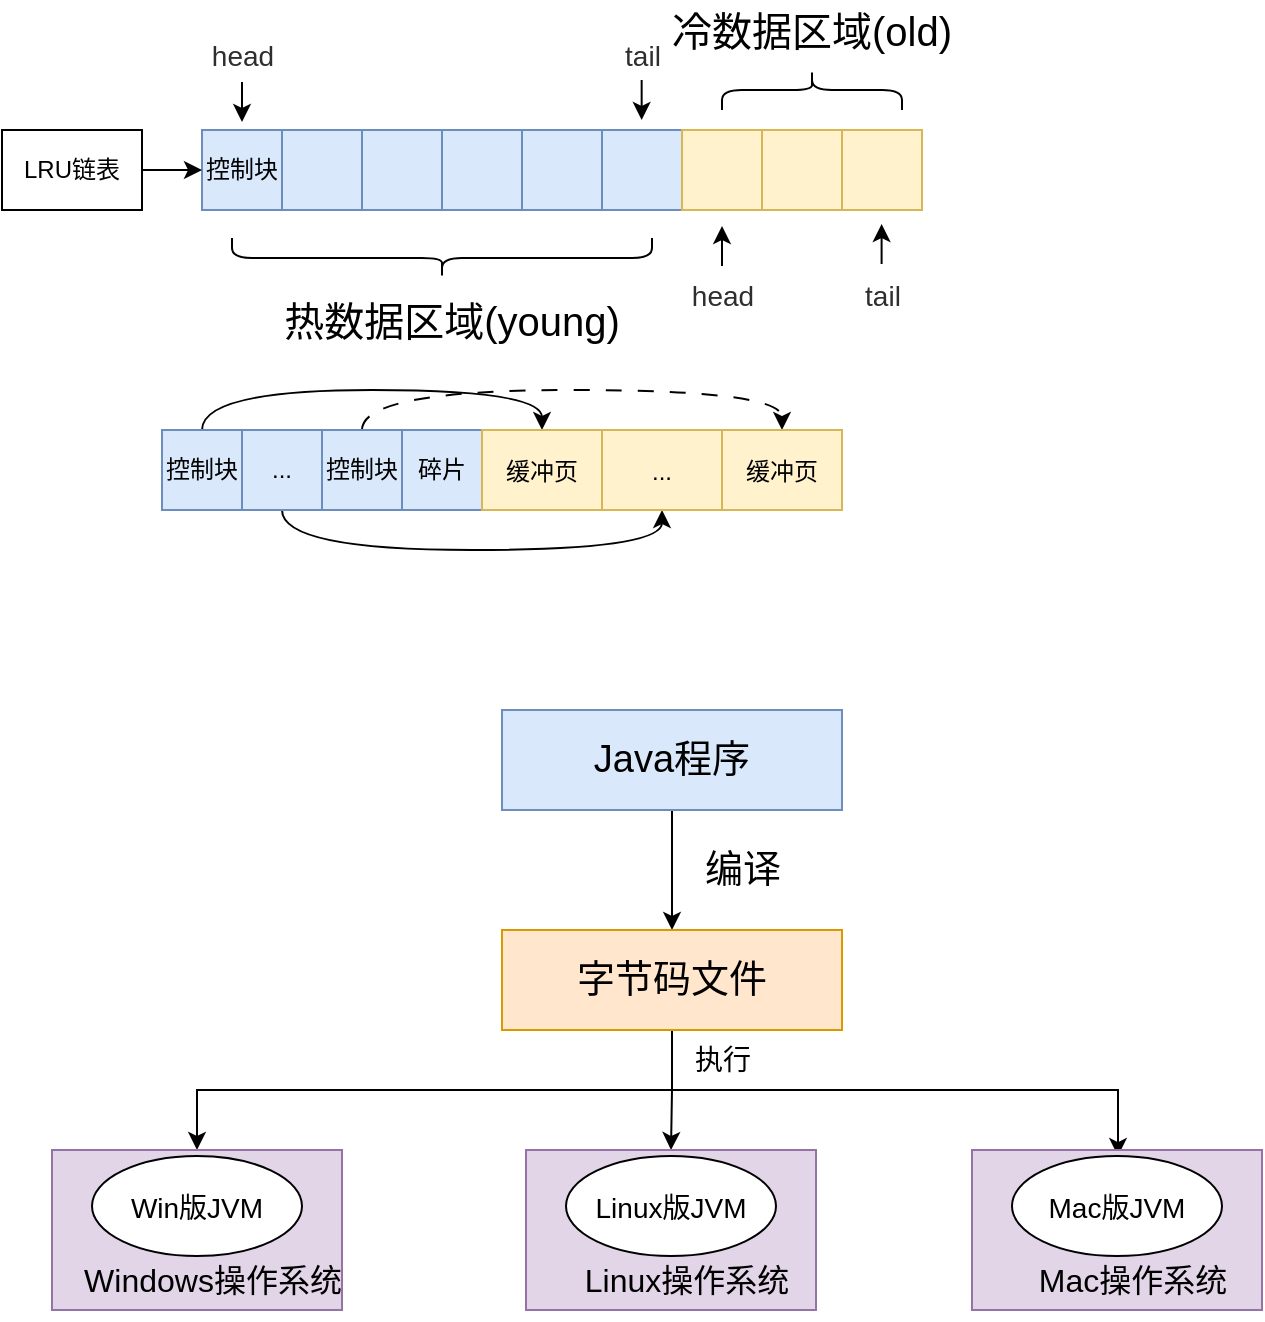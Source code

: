 <mxfile version="20.8.17" type="github"><diagram name="第 1 页" id="_HNAuIAqGcMPQ-HefIn3"><mxGraphModel dx="875" dy="489" grid="1" gridSize="10" guides="1" tooltips="1" connect="1" arrows="1" fold="1" page="1" pageScale="1" pageWidth="827" pageHeight="1169" math="0" shadow="0"><root><mxCell id="0"/><mxCell id="1" parent="0"/><mxCell id="5dXjbO30SF6ZtaH3zKIs-1" value="控制块" style="whiteSpace=wrap;html=1;aspect=fixed;fillColor=#dae8fc;strokeColor=#6c8ebf;" parent="1" vertex="1"><mxGeometry x="120" y="220" width="40" height="40" as="geometry"/></mxCell><mxCell id="5dXjbO30SF6ZtaH3zKIs-2" value="" style="whiteSpace=wrap;html=1;aspect=fixed;fillColor=#dae8fc;strokeColor=#6c8ebf;" parent="1" vertex="1"><mxGeometry x="160" y="220" width="40" height="40" as="geometry"/></mxCell><mxCell id="5dXjbO30SF6ZtaH3zKIs-3" value="" style="whiteSpace=wrap;html=1;aspect=fixed;fillColor=#dae8fc;strokeColor=#6c8ebf;" parent="1" vertex="1"><mxGeometry x="200" y="220" width="40" height="40" as="geometry"/></mxCell><mxCell id="5dXjbO30SF6ZtaH3zKIs-4" value="" style="whiteSpace=wrap;html=1;aspect=fixed;fillColor=#dae8fc;strokeColor=#6c8ebf;" parent="1" vertex="1"><mxGeometry x="240" y="220" width="40" height="40" as="geometry"/></mxCell><mxCell id="5dXjbO30SF6ZtaH3zKIs-5" value="" style="whiteSpace=wrap;html=1;aspect=fixed;fillColor=#dae8fc;strokeColor=#6c8ebf;" parent="1" vertex="1"><mxGeometry x="280" y="220" width="40" height="40" as="geometry"/></mxCell><mxCell id="5dXjbO30SF6ZtaH3zKIs-6" value="" style="whiteSpace=wrap;html=1;aspect=fixed;fillColor=#dae8fc;strokeColor=#6c8ebf;" parent="1" vertex="1"><mxGeometry x="320" y="220" width="40" height="40" as="geometry"/></mxCell><mxCell id="5dXjbO30SF6ZtaH3zKIs-7" value="" style="whiteSpace=wrap;html=1;aspect=fixed;fillColor=#fff2cc;strokeColor=#d6b656;" parent="1" vertex="1"><mxGeometry x="360" y="220" width="40" height="40" as="geometry"/></mxCell><mxCell id="5dXjbO30SF6ZtaH3zKIs-8" value="" style="whiteSpace=wrap;html=1;aspect=fixed;fillColor=#fff2cc;strokeColor=#d6b656;" parent="1" vertex="1"><mxGeometry x="400" y="220" width="40" height="40" as="geometry"/></mxCell><mxCell id="5dXjbO30SF6ZtaH3zKIs-9" value="" style="whiteSpace=wrap;html=1;aspect=fixed;fillColor=#fff2cc;strokeColor=#d6b656;" parent="1" vertex="1"><mxGeometry x="440" y="220" width="40" height="40" as="geometry"/></mxCell><mxCell id="5dXjbO30SF6ZtaH3zKIs-10" value="LRU链表" style="rounded=0;whiteSpace=wrap;html=1;" parent="1" vertex="1"><mxGeometry x="20" y="220" width="70" height="40" as="geometry"/></mxCell><mxCell id="5dXjbO30SF6ZtaH3zKIs-12" value="" style="endArrow=classic;html=1;rounded=0;exitX=1;exitY=0.5;exitDx=0;exitDy=0;entryX=0;entryY=0.5;entryDx=0;entryDy=0;" parent="1" source="5dXjbO30SF6ZtaH3zKIs-10" target="5dXjbO30SF6ZtaH3zKIs-1" edge="1"><mxGeometry width="50" height="50" relative="1" as="geometry"><mxPoint x="390" y="330" as="sourcePoint"/><mxPoint x="440" y="280" as="targetPoint"/></mxGeometry></mxCell><mxCell id="5dXjbO30SF6ZtaH3zKIs-13" value="" style="shape=curlyBracket;whiteSpace=wrap;html=1;rounded=1;flipH=1;labelPosition=right;verticalLabelPosition=middle;align=left;verticalAlign=middle;rotation=90;" parent="1" vertex="1"><mxGeometry x="230" y="179" width="20" height="210" as="geometry"/></mxCell><mxCell id="5dXjbO30SF6ZtaH3zKIs-14" value="&lt;font style=&quot;font-size: 20px;&quot;&gt;热数据区域(young)&lt;/font&gt;" style="text;html=1;align=center;verticalAlign=middle;whiteSpace=wrap;rounded=0;" parent="1" vertex="1"><mxGeometry x="160" y="300" width="170" height="30" as="geometry"/></mxCell><mxCell id="5dXjbO30SF6ZtaH3zKIs-15" value="" style="shape=curlyBracket;whiteSpace=wrap;html=1;rounded=1;labelPosition=left;verticalLabelPosition=middle;align=right;verticalAlign=middle;fontSize=20;fontColor=#CCFFFF;rotation=90;" parent="1" vertex="1"><mxGeometry x="415" y="155" width="20" height="90" as="geometry"/></mxCell><mxCell id="5dXjbO30SF6ZtaH3zKIs-16" value="&lt;font style=&quot;font-size: 20px;&quot;&gt;冷数据区域(old)&lt;/font&gt;" style="text;html=1;align=center;verticalAlign=middle;whiteSpace=wrap;rounded=0;" parent="1" vertex="1"><mxGeometry x="345" y="155" width="160" height="30" as="geometry"/></mxCell><mxCell id="5dXjbO30SF6ZtaH3zKIs-18" value="&lt;font style=&quot;font-size: 14px;&quot;&gt;head&lt;/font&gt;" style="text;html=1;align=center;verticalAlign=middle;resizable=0;points=[];autosize=1;strokeColor=none;fillColor=none;fontSize=20;fontColor=#2E2E2E;" parent="1" vertex="1"><mxGeometry x="355" y="280" width="50" height="40" as="geometry"/></mxCell><mxCell id="5dXjbO30SF6ZtaH3zKIs-19" value="" style="endArrow=classic;html=1;rounded=0;fontSize=14;fontColor=#2E2E2E;entryX=0.5;entryY=1;entryDx=0;entryDy=0;" parent="1" edge="1"><mxGeometry width="50" height="50" relative="1" as="geometry"><mxPoint x="380" y="288" as="sourcePoint"/><mxPoint x="380" y="268" as="targetPoint"/></mxGeometry></mxCell><mxCell id="5dXjbO30SF6ZtaH3zKIs-20" value="&lt;font style=&quot;font-size: 14px;&quot;&gt;tail&lt;/font&gt;" style="text;html=1;align=center;verticalAlign=middle;resizable=0;points=[];autosize=1;strokeColor=none;fillColor=none;fontSize=20;fontColor=#2E2E2E;" parent="1" vertex="1"><mxGeometry x="440" y="280" width="40" height="40" as="geometry"/></mxCell><mxCell id="5dXjbO30SF6ZtaH3zKIs-21" value="" style="endArrow=classic;html=1;rounded=0;fontSize=14;fontColor=#2E2E2E;entryX=0.5;entryY=1;entryDx=0;entryDy=0;" parent="1" edge="1"><mxGeometry width="50" height="50" relative="1" as="geometry"><mxPoint x="459.8" y="287" as="sourcePoint"/><mxPoint x="459.8" y="267" as="targetPoint"/></mxGeometry></mxCell><mxCell id="5dXjbO30SF6ZtaH3zKIs-22" value="&lt;font style=&quot;font-size: 14px;&quot;&gt;head&lt;/font&gt;" style="text;html=1;align=center;verticalAlign=middle;resizable=0;points=[];autosize=1;strokeColor=none;fillColor=none;fontSize=20;fontColor=#2E2E2E;" parent="1" vertex="1"><mxGeometry x="115" y="160" width="50" height="40" as="geometry"/></mxCell><mxCell id="5dXjbO30SF6ZtaH3zKIs-23" value="" style="endArrow=classic;html=1;rounded=0;fontSize=14;fontColor=#2E2E2E;entryX=0.5;entryY=0;entryDx=0;entryDy=0;" parent="1" edge="1"><mxGeometry width="50" height="50" relative="1" as="geometry"><mxPoint x="140" y="196" as="sourcePoint"/><mxPoint x="140" y="216" as="targetPoint"/></mxGeometry></mxCell><mxCell id="5dXjbO30SF6ZtaH3zKIs-24" value="&lt;font style=&quot;font-size: 14px;&quot;&gt;tail&lt;/font&gt;" style="text;html=1;align=center;verticalAlign=middle;resizable=0;points=[];autosize=1;strokeColor=none;fillColor=none;fontSize=20;fontColor=#2E2E2E;" parent="1" vertex="1"><mxGeometry x="320" y="160" width="40" height="40" as="geometry"/></mxCell><mxCell id="5dXjbO30SF6ZtaH3zKIs-27" value="" style="endArrow=classic;html=1;rounded=0;fontSize=14;fontColor=#2E2E2E;entryX=0.5;entryY=0;entryDx=0;entryDy=0;" parent="1" edge="1"><mxGeometry width="50" height="50" relative="1" as="geometry"><mxPoint x="339.83" y="195" as="sourcePoint"/><mxPoint x="339.83" y="215" as="targetPoint"/></mxGeometry></mxCell><mxCell id="5dXjbO30SF6ZtaH3zKIs-41" style="edgeStyle=orthogonalEdgeStyle;curved=1;rounded=0;orthogonalLoop=1;jettySize=auto;html=1;entryX=0.5;entryY=0;entryDx=0;entryDy=0;fontSize=12;fontColor=#2E2E2E;exitX=0.5;exitY=0;exitDx=0;exitDy=0;" parent="1" source="5dXjbO30SF6ZtaH3zKIs-28" target="5dXjbO30SF6ZtaH3zKIs-37" edge="1"><mxGeometry relative="1" as="geometry"><Array as="points"><mxPoint x="120" y="350"/><mxPoint x="290" y="350"/></Array></mxGeometry></mxCell><mxCell id="5dXjbO30SF6ZtaH3zKIs-28" value="控制块" style="whiteSpace=wrap;html=1;aspect=fixed;fillColor=#dae8fc;strokeColor=#6c8ebf;" parent="1" vertex="1"><mxGeometry x="100" y="370" width="40" height="40" as="geometry"/></mxCell><mxCell id="5dXjbO30SF6ZtaH3zKIs-42" style="edgeStyle=orthogonalEdgeStyle;curved=1;rounded=0;orthogonalLoop=1;jettySize=auto;html=1;exitX=0.5;exitY=1;exitDx=0;exitDy=0;entryX=0.5;entryY=1;entryDx=0;entryDy=0;fontSize=12;fontColor=#2E2E2E;" parent="1" source="5dXjbO30SF6ZtaH3zKIs-29" target="5dXjbO30SF6ZtaH3zKIs-38" edge="1"><mxGeometry relative="1" as="geometry"/></mxCell><mxCell id="5dXjbO30SF6ZtaH3zKIs-29" value="..." style="whiteSpace=wrap;html=1;aspect=fixed;fillColor=#dae8fc;strokeColor=#6c8ebf;" parent="1" vertex="1"><mxGeometry x="140" y="370" width="40" height="40" as="geometry"/></mxCell><mxCell id="5dXjbO30SF6ZtaH3zKIs-43" style="edgeStyle=orthogonalEdgeStyle;curved=1;rounded=0;orthogonalLoop=1;jettySize=auto;html=1;exitX=0.5;exitY=0;exitDx=0;exitDy=0;entryX=0.5;entryY=0;entryDx=0;entryDy=0;fontSize=12;fontColor=#2E2E2E;dashed=1;dashPattern=8 8;" parent="1" source="5dXjbO30SF6ZtaH3zKIs-30" target="5dXjbO30SF6ZtaH3zKIs-39" edge="1"><mxGeometry relative="1" as="geometry"/></mxCell><mxCell id="5dXjbO30SF6ZtaH3zKIs-30" value="控制块" style="whiteSpace=wrap;html=1;aspect=fixed;fillColor=#dae8fc;strokeColor=#6c8ebf;" parent="1" vertex="1"><mxGeometry x="180" y="370" width="40" height="40" as="geometry"/></mxCell><mxCell id="5dXjbO30SF6ZtaH3zKIs-31" value="碎片" style="whiteSpace=wrap;html=1;aspect=fixed;fillColor=#dae8fc;strokeColor=#6c8ebf;" parent="1" vertex="1"><mxGeometry x="220" y="370" width="40" height="40" as="geometry"/></mxCell><mxCell id="5dXjbO30SF6ZtaH3zKIs-37" value="&lt;font style=&quot;font-size: 12px;&quot;&gt;缓冲页&lt;/font&gt;" style="rounded=0;whiteSpace=wrap;html=1;fontSize=14;fillColor=#fff2cc;strokeColor=#d6b656;" parent="1" vertex="1"><mxGeometry x="260" y="370" width="60" height="40" as="geometry"/></mxCell><mxCell id="5dXjbO30SF6ZtaH3zKIs-38" value="&lt;span style=&quot;font-size: 12px;&quot;&gt;...&lt;/span&gt;" style="rounded=0;whiteSpace=wrap;html=1;fontSize=14;fillColor=#fff2cc;strokeColor=#d6b656;" parent="1" vertex="1"><mxGeometry x="320" y="370" width="60" height="40" as="geometry"/></mxCell><mxCell id="5dXjbO30SF6ZtaH3zKIs-39" value="&lt;font style=&quot;font-size: 12px;&quot;&gt;缓冲页&lt;/font&gt;" style="rounded=0;whiteSpace=wrap;html=1;fontSize=14;fillColor=#fff2cc;strokeColor=#d6b656;" parent="1" vertex="1"><mxGeometry x="380" y="370" width="60" height="40" as="geometry"/></mxCell><mxCell id="VQYY6VtfzgV0aJn9pFAU-3" style="edgeStyle=orthogonalEdgeStyle;rounded=0;orthogonalLoop=1;jettySize=auto;html=1;exitX=0.5;exitY=1;exitDx=0;exitDy=0;fontSize=19;" edge="1" parent="1" source="VQYY6VtfzgV0aJn9pFAU-1" target="VQYY6VtfzgV0aJn9pFAU-2"><mxGeometry relative="1" as="geometry"/></mxCell><mxCell id="VQYY6VtfzgV0aJn9pFAU-1" value="&lt;font style=&quot;font-size: 19px;&quot;&gt;Java程序&lt;/font&gt;" style="rounded=0;whiteSpace=wrap;html=1;fillColor=#dae8fc;strokeColor=#6c8ebf;" vertex="1" parent="1"><mxGeometry x="270" y="510" width="170" height="50" as="geometry"/></mxCell><mxCell id="VQYY6VtfzgV0aJn9pFAU-14" style="edgeStyle=orthogonalEdgeStyle;rounded=0;orthogonalLoop=1;jettySize=auto;html=1;exitX=0.5;exitY=1;exitDx=0;exitDy=0;entryX=0.5;entryY=0;entryDx=0;entryDy=0;fontSize=14;" edge="1" parent="1" source="VQYY6VtfzgV0aJn9pFAU-2" target="VQYY6VtfzgV0aJn9pFAU-5"><mxGeometry relative="1" as="geometry"><Array as="points"><mxPoint x="355" y="700"/><mxPoint x="118" y="700"/></Array></mxGeometry></mxCell><mxCell id="VQYY6VtfzgV0aJn9pFAU-15" style="edgeStyle=orthogonalEdgeStyle;rounded=0;orthogonalLoop=1;jettySize=auto;html=1;exitX=0.5;exitY=1;exitDx=0;exitDy=0;entryX=0.5;entryY=0;entryDx=0;entryDy=0;fontSize=14;" edge="1" parent="1" source="VQYY6VtfzgV0aJn9pFAU-2" target="VQYY6VtfzgV0aJn9pFAU-8"><mxGeometry relative="1" as="geometry"/></mxCell><mxCell id="VQYY6VtfzgV0aJn9pFAU-16" style="edgeStyle=orthogonalEdgeStyle;rounded=0;orthogonalLoop=1;jettySize=auto;html=1;exitX=0.5;exitY=1;exitDx=0;exitDy=0;fontSize=14;" edge="1" parent="1" source="VQYY6VtfzgV0aJn9pFAU-2" target="VQYY6VtfzgV0aJn9pFAU-12"><mxGeometry relative="1" as="geometry"><Array as="points"><mxPoint x="355" y="700"/><mxPoint x="578" y="700"/></Array></mxGeometry></mxCell><mxCell id="VQYY6VtfzgV0aJn9pFAU-2" value="&lt;font style=&quot;font-size: 19px;&quot;&gt;字节码文件&lt;/font&gt;" style="rounded=0;whiteSpace=wrap;html=1;fillColor=#ffe6cc;strokeColor=#d79b00;" vertex="1" parent="1"><mxGeometry x="270" y="620" width="170" height="50" as="geometry"/></mxCell><mxCell id="VQYY6VtfzgV0aJn9pFAU-4" value="编译" style="text;html=1;align=center;verticalAlign=middle;resizable=0;points=[];autosize=1;strokeColor=none;fillColor=none;fontSize=19;" vertex="1" parent="1"><mxGeometry x="360" y="570" width="60" height="40" as="geometry"/></mxCell><mxCell id="VQYY6VtfzgV0aJn9pFAU-5" value="" style="rounded=0;whiteSpace=wrap;html=1;fontSize=19;fillColor=#e1d5e7;strokeColor=#9673a6;" vertex="1" parent="1"><mxGeometry x="45" y="730" width="145" height="80" as="geometry"/></mxCell><mxCell id="VQYY6VtfzgV0aJn9pFAU-6" value="&lt;font style=&quot;font-size: 14px;&quot;&gt;Win版JVM&lt;/font&gt;" style="ellipse;whiteSpace=wrap;html=1;fontSize=19;" vertex="1" parent="1"><mxGeometry x="65" y="733" width="105" height="50" as="geometry"/></mxCell><mxCell id="VQYY6VtfzgV0aJn9pFAU-7" value="&lt;font style=&quot;font-size: 16px;&quot;&gt;Windows操作系统&lt;/font&gt;" style="text;html=1;align=center;verticalAlign=middle;resizable=0;points=[];autosize=1;strokeColor=none;fillColor=none;fontSize=19;" vertex="1" parent="1"><mxGeometry x="50" y="775" width="150" height="40" as="geometry"/></mxCell><mxCell id="VQYY6VtfzgV0aJn9pFAU-8" value="" style="rounded=0;whiteSpace=wrap;html=1;fontSize=19;fillColor=#e1d5e7;strokeColor=#9673a6;" vertex="1" parent="1"><mxGeometry x="282" y="730" width="145" height="80" as="geometry"/></mxCell><mxCell id="VQYY6VtfzgV0aJn9pFAU-9" value="&lt;font style=&quot;font-size: 14px;&quot;&gt;Linux版JVM&lt;/font&gt;" style="ellipse;whiteSpace=wrap;html=1;fontSize=19;" vertex="1" parent="1"><mxGeometry x="302" y="733" width="105" height="50" as="geometry"/></mxCell><mxCell id="VQYY6VtfzgV0aJn9pFAU-10" value="&lt;font style=&quot;font-size: 16px;&quot;&gt;Linux操作系统&lt;/font&gt;" style="text;html=1;align=center;verticalAlign=middle;resizable=0;points=[];autosize=1;strokeColor=none;fillColor=none;fontSize=19;" vertex="1" parent="1"><mxGeometry x="297" y="775" width="130" height="40" as="geometry"/></mxCell><mxCell id="VQYY6VtfzgV0aJn9pFAU-11" value="" style="rounded=0;whiteSpace=wrap;html=1;fontSize=19;fillColor=#e1d5e7;strokeColor=#9673a6;" vertex="1" parent="1"><mxGeometry x="505" y="730" width="145" height="80" as="geometry"/></mxCell><mxCell id="VQYY6VtfzgV0aJn9pFAU-12" value="&lt;font style=&quot;font-size: 14px;&quot;&gt;Mac版JVM&lt;/font&gt;" style="ellipse;whiteSpace=wrap;html=1;fontSize=19;" vertex="1" parent="1"><mxGeometry x="525" y="733" width="105" height="50" as="geometry"/></mxCell><mxCell id="VQYY6VtfzgV0aJn9pFAU-13" value="&lt;font style=&quot;font-size: 16px;&quot;&gt;Mac操作系统&lt;/font&gt;" style="text;html=1;align=center;verticalAlign=middle;resizable=0;points=[];autosize=1;strokeColor=none;fillColor=none;fontSize=19;" vertex="1" parent="1"><mxGeometry x="525" y="775" width="120" height="40" as="geometry"/></mxCell><mxCell id="VQYY6VtfzgV0aJn9pFAU-17" value="执行" style="text;html=1;align=center;verticalAlign=middle;resizable=0;points=[];autosize=1;strokeColor=none;fillColor=none;fontSize=14;" vertex="1" parent="1"><mxGeometry x="355" y="670" width="50" height="30" as="geometry"/></mxCell></root></mxGraphModel></diagram></mxfile>